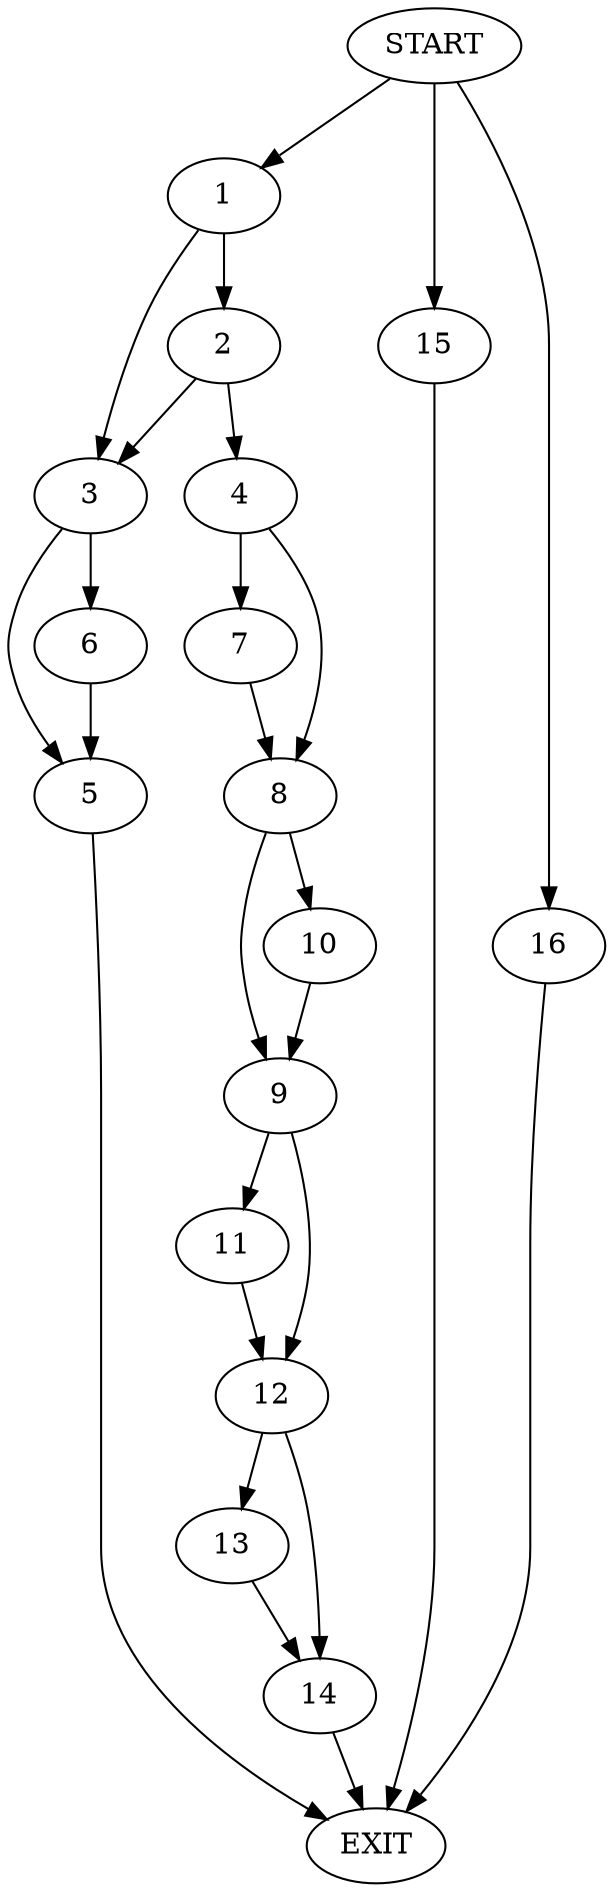 digraph {
0 [label="START"]
17 [label="EXIT"]
0 -> 1
1 -> 2
1 -> 3
2 -> 4
2 -> 3
3 -> 5
3 -> 6
4 -> 7
4 -> 8
6 -> 5
5 -> 17
8 -> 9
8 -> 10
7 -> 8
10 -> 9
9 -> 11
9 -> 12
11 -> 12
12 -> 13
12 -> 14
0 -> 15
15 -> 17
13 -> 14
14 -> 17
0 -> 16
16 -> 17
}
